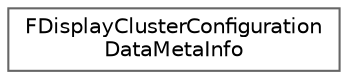 digraph "Graphical Class Hierarchy"
{
 // INTERACTIVE_SVG=YES
 // LATEX_PDF_SIZE
  bgcolor="transparent";
  edge [fontname=Helvetica,fontsize=10,labelfontname=Helvetica,labelfontsize=10];
  node [fontname=Helvetica,fontsize=10,shape=box,height=0.2,width=0.4];
  rankdir="LR";
  Node0 [id="Node000000",label="FDisplayClusterConfiguration\lDataMetaInfo",height=0.2,width=0.4,color="grey40", fillcolor="white", style="filled",URL="$df/d16/structFDisplayClusterConfigurationDataMetaInfo.html",tooltip=" "];
}
